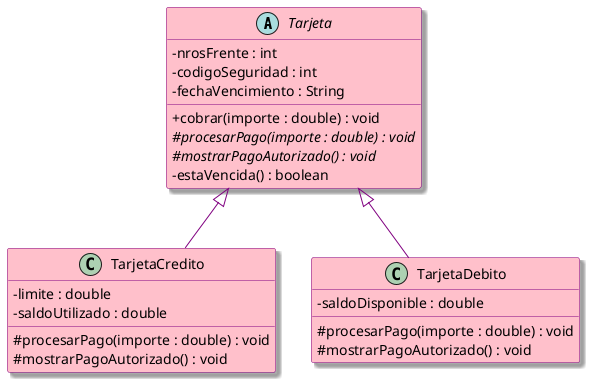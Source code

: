 @startuml
skinparam classAttributeIconSize 0
skinparam Shadowing true

skinparam class {
    ArrowColor Purple
    BackgroundColor Pink
    BorderColor Purple
}

skinparam note {
    BackgroundColor LightYellow
    BorderColor Purple
}

abstract class Tarjeta {
    - nrosFrente : int
    - codigoSeguridad : int
    - fechaVencimiento : String
    + cobrar(importe : double) : void
    # {abstract} procesarPago(importe : double) : void
    # {abstract} mostrarPagoAutorizado() : void
    - estaVencida() : boolean
}

class TarjetaCredito extends Tarjeta {
    - limite : double
    - saldoUtilizado : double
    # procesarPago(importe : double) : void
    # mostrarPagoAutorizado() : void
}

class TarjetaDebito extends Tarjeta {
    - saldoDisponible : double
    # procesarPago(importe : double) : void
    # mostrarPagoAutorizado() : void
}


@enduml